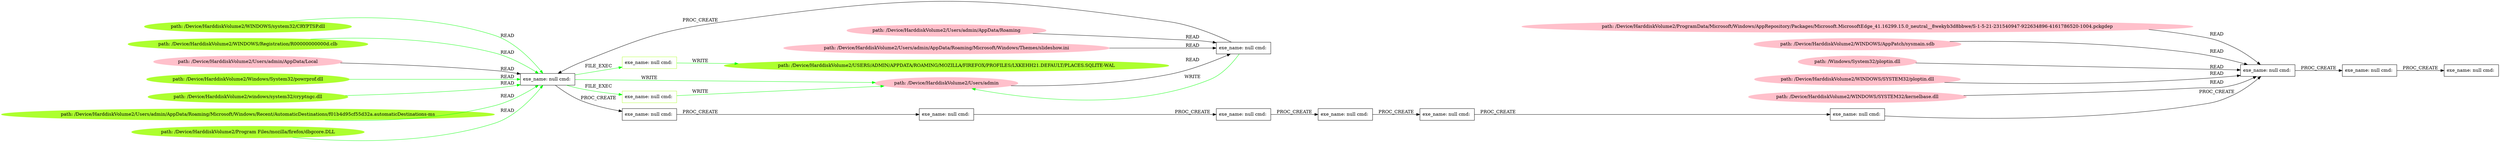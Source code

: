 digraph {
	rankdir=LR
	5 [label="exe_name: null cmd: " color=black shape=box style=solid]
	35 [label="exe_name: null cmd: " color=greenyellow shape=box style=solid]
	5 -> 35 [label=FILE_EXEC color=green]
	5 [label="exe_name: null cmd: " color=black shape=box style=solid]
	37 [label="exe_name: null cmd: " color=greenyellow shape=box style=solid]
	5 -> 37 [label=FILE_EXEC color=green]
	8 [label="path: /Device/HarddiskVolume2/Users/admin/AppData/Roaming" color=pink shape=oval style=filled]
	7 [label="exe_name: null cmd: " color=black shape=box style=solid]
	8 -> 7 [label=READ color=black]
	29 [label="path: /Device/HarddiskVolume2/Users/admin" color=pink shape=oval style=filled]
	7 [label="exe_name: null cmd: " color=black shape=box style=solid]
	29 -> 7 [label=READ color=black]
	12 [label="path: /Device/HarddiskVolume2/Users/admin/AppData/Roaming/Microsoft/Windows/Themes/slideshow.ini" color=pink shape=oval style=filled]
	7 [label="exe_name: null cmd: " color=black shape=box style=solid]
	12 -> 7 [label=READ color=black]
	42 [label="path: /Device/HarddiskVolume2/WINDOWS/system32/CRYPTSP.dll" color=greenyellow shape=oval style=filled]
	5 [label="exe_name: null cmd: " color=black shape=box style=solid]
	42 -> 5 [label=READ color=green]
	43 [label="path: /Device/HarddiskVolume2/WINDOWS/Registration/R00000000000d.clb" color=greenyellow shape=oval style=filled]
	5 [label="exe_name: null cmd: " color=black shape=box style=solid]
	43 -> 5 [label=READ color=green]
	7 [label="exe_name: null cmd: " color=black shape=box style=solid]
	5 [label="exe_name: null cmd: " color=black shape=box style=solid]
	7 -> 5 [label=PROC_CREATE color=black]
	6 [label="path: /Device/HarddiskVolume2/Users/admin/AppData/Local" color=pink shape=oval style=filled]
	5 [label="exe_name: null cmd: " color=black shape=box style=solid]
	6 -> 5 [label=READ color=black]
	5 [label="exe_name: null cmd: " color=black shape=box style=solid]
	3 [label="exe_name: null cmd: " color=black shape=box style=solid]
	5 -> 3 [label=PROC_CREATE color=black]
	3 [label="exe_name: null cmd: " color=black shape=box style=solid]
	27 [label="exe_name: null cmd: " color=black shape=box style=solid]
	3 -> 27 [label=PROC_CREATE color=black]
	27 [label="exe_name: null cmd: " color=black shape=box style=solid]
	21 [label="exe_name: null cmd: " color=black shape=box style=solid]
	27 -> 21 [label=PROC_CREATE color=black]
	21 [label="exe_name: null cmd: " color=black shape=box style=solid]
	19 [label="exe_name: null cmd: " color=black shape=box style=solid]
	21 -> 19 [label=PROC_CREATE color=black]
	19 [label="exe_name: null cmd: " color=black shape=box style=solid]
	17 [label="exe_name: null cmd: " color=black shape=box style=solid]
	19 -> 17 [label=PROC_CREATE color=black]
	17 [label="exe_name: null cmd: " color=black shape=box style=solid]
	22 [label="exe_name: null cmd: " color=black shape=box style=solid]
	17 -> 22 [label=PROC_CREATE color=black]
	22 [label="exe_name: null cmd: " color=black shape=box style=solid]
	0 [label="exe_name: null cmd: " color=black shape=box style=solid]
	22 -> 0 [label=PROC_CREATE color=black]
	15 [label="path: /Device/HarddiskVolume2/ProgramData/Microsoft/Windows/AppRepository/Packages/Microsoft.MicrosoftEdge_41.16299.15.0_neutral__8wekyb3d8bbwe/S-1-5-21-231540947-922634896-4161786520-1004.pckgdep" color=pink shape=oval style=filled]
	0 [label="exe_name: null cmd: " color=black shape=box style=solid]
	15 -> 0 [label=READ color=black]
	13 [label="path: /Device/HarddiskVolume2/WINDOWS/AppPatch/sysmain.sdb" color=pink shape=oval style=filled]
	0 [label="exe_name: null cmd: " color=black shape=box style=solid]
	13 -> 0 [label=READ color=black]
	23 [label="path: /Windows/System32/ploptin.dll" color=pink shape=oval style=filled]
	0 [label="exe_name: null cmd: " color=black shape=box style=solid]
	23 -> 0 [label=READ color=black]
	25 [label="path: /Device/HarddiskVolume2/WINDOWS/SYSTEM32/ploptin.dll" color=pink shape=oval style=filled]
	0 [label="exe_name: null cmd: " color=black shape=box style=solid]
	25 -> 0 [label=READ color=black]
	24 [label="path: /Device/HarddiskVolume2/WINDOWS/SYSTEM32/kernelbase.dll" color=pink shape=oval style=filled]
	0 [label="exe_name: null cmd: " color=black shape=box style=solid]
	24 -> 0 [label=READ color=black]
	0 [label="exe_name: null cmd: " color=black shape=box style=solid]
	1 [label="exe_name: null cmd: " color=black shape=box style=solid]
	0 -> 1 [label=PROC_CREATE color=black]
	1 [label="exe_name: null cmd: " color=black shape=box style=solid]
	2 [label="exe_name: null cmd: " color=black shape=box style=solid]
	1 -> 2 [label=PROC_CREATE color=black]
	7 [label="exe_name: null cmd: " color=black shape=box style=solid]
	29 [label="path: /Device/HarddiskVolume2/Users/admin" color=pink shape=oval style=filled]
	7 -> 29 [label=WRITE color=green]
	34 [label="path: /Device/HarddiskVolume2/Windows/System32/powrprof.dll" color=greenyellow shape=oval style=filled]
	5 [label="exe_name: null cmd: " color=black shape=box style=solid]
	34 -> 5 [label=READ color=green]
	5 [label="exe_name: null cmd: " color=black shape=box style=solid]
	29 [label="path: /Device/HarddiskVolume2/Users/admin" color=pink shape=oval style=filled]
	5 -> 29 [label=WRITE color=green]
	33 [label="path: /Device/HarddiskVolume2/windows/system32/cryptngc.dll" color=greenyellow shape=oval style=filled]
	5 [label="exe_name: null cmd: " color=black shape=box style=solid]
	33 -> 5 [label=READ color=green]
	35 [label="exe_name: null cmd: " color=greenyellow shape=box style=solid]
	29 [label="path: /Device/HarddiskVolume2/Users/admin" color=pink shape=oval style=filled]
	35 -> 29 [label=WRITE color=green]
	37 [label="exe_name: null cmd: " color=greenyellow shape=box style=solid]
	38 [label="path: /Device/HarddiskVolume2/USERS/ADMIN/APPDATA/ROAMING/MOZILLA/FIREFOX/PROFILES/LXKEHH21.DEFAULT/PLACES.SQLITE-WAL" color=greenyellow shape=oval style=filled]
	37 -> 38 [label=WRITE color=green]
	40 [label="path: /Device/HarddiskVolume2/Users/admin/AppData/Roaming/Microsoft/Windows/Recent/AutomaticDestinations/f01b4d95cf55d32a.automaticDestinations-ms" color=greenyellow shape=oval style=filled]
	5 [label="exe_name: null cmd: " color=black shape=box style=solid]
	40 -> 5 [label=READ color=green]
	39 [label="path: /Device/HarddiskVolume2/Program Files/mozilla/firefox/dbgcore.DLL" color=greenyellow shape=oval style=filled]
	5 [label="exe_name: null cmd: " color=black shape=box style=solid]
	39 -> 5 [label=READ color=green]
}
